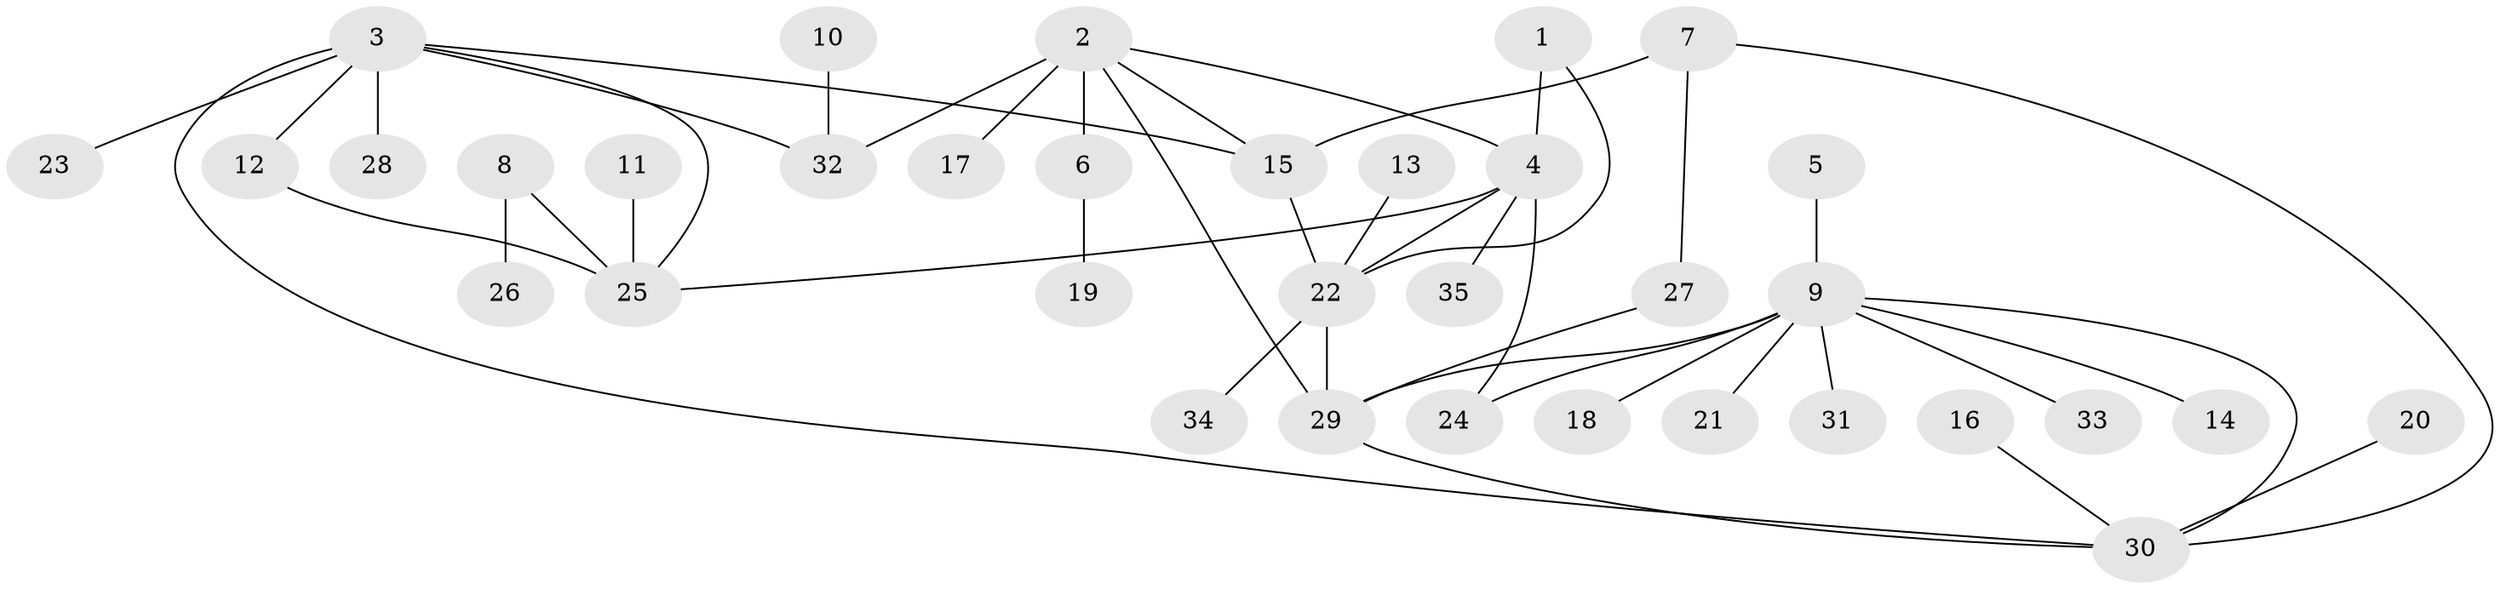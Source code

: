 // original degree distribution, {8: 0.028985507246376812, 11: 0.014492753623188406, 5: 0.028985507246376812, 6: 0.028985507246376812, 7: 0.043478260869565216, 3: 0.11594202898550725, 2: 0.2028985507246377, 4: 0.014492753623188406, 1: 0.5217391304347826}
// Generated by graph-tools (version 1.1) at 2025/02/03/09/25 03:02:41]
// undirected, 35 vertices, 45 edges
graph export_dot {
graph [start="1"]
  node [color=gray90,style=filled];
  1;
  2;
  3;
  4;
  5;
  6;
  7;
  8;
  9;
  10;
  11;
  12;
  13;
  14;
  15;
  16;
  17;
  18;
  19;
  20;
  21;
  22;
  23;
  24;
  25;
  26;
  27;
  28;
  29;
  30;
  31;
  32;
  33;
  34;
  35;
  1 -- 4 [weight=1.0];
  1 -- 22 [weight=1.0];
  2 -- 4 [weight=1.0];
  2 -- 6 [weight=1.0];
  2 -- 15 [weight=1.0];
  2 -- 17 [weight=1.0];
  2 -- 29 [weight=1.0];
  2 -- 32 [weight=2.0];
  3 -- 12 [weight=1.0];
  3 -- 15 [weight=1.0];
  3 -- 23 [weight=1.0];
  3 -- 25 [weight=1.0];
  3 -- 28 [weight=1.0];
  3 -- 30 [weight=1.0];
  3 -- 32 [weight=1.0];
  4 -- 22 [weight=1.0];
  4 -- 24 [weight=1.0];
  4 -- 25 [weight=1.0];
  4 -- 35 [weight=1.0];
  5 -- 9 [weight=1.0];
  6 -- 19 [weight=1.0];
  7 -- 15 [weight=2.0];
  7 -- 27 [weight=1.0];
  7 -- 30 [weight=1.0];
  8 -- 25 [weight=1.0];
  8 -- 26 [weight=1.0];
  9 -- 14 [weight=1.0];
  9 -- 18 [weight=1.0];
  9 -- 21 [weight=1.0];
  9 -- 24 [weight=1.0];
  9 -- 29 [weight=1.0];
  9 -- 30 [weight=1.0];
  9 -- 31 [weight=1.0];
  9 -- 33 [weight=1.0];
  10 -- 32 [weight=1.0];
  11 -- 25 [weight=1.0];
  12 -- 25 [weight=1.0];
  13 -- 22 [weight=1.0];
  15 -- 22 [weight=1.0];
  16 -- 30 [weight=1.0];
  20 -- 30 [weight=1.0];
  22 -- 29 [weight=1.0];
  22 -- 34 [weight=1.0];
  27 -- 29 [weight=1.0];
  29 -- 30 [weight=1.0];
}
